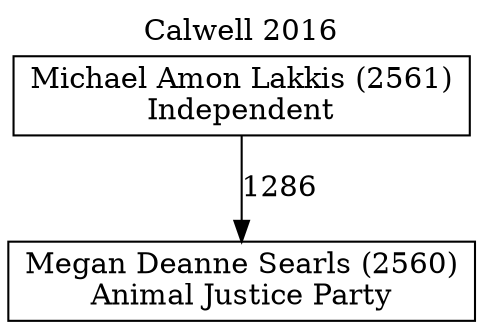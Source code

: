 // House preference flow
digraph "Megan Deanne Searls (2560)_Calwell_2016" {
	graph [label="Calwell 2016" labelloc=t mclimit=2]
	node [shape=box]
	"Megan Deanne Searls (2560)" [label="Megan Deanne Searls (2560)
Animal Justice Party"]
	"Michael Amon Lakkis (2561)" [label="Michael Amon Lakkis (2561)
Independent"]
	"Michael Amon Lakkis (2561)" -> "Megan Deanne Searls (2560)" [label=1286]
}
